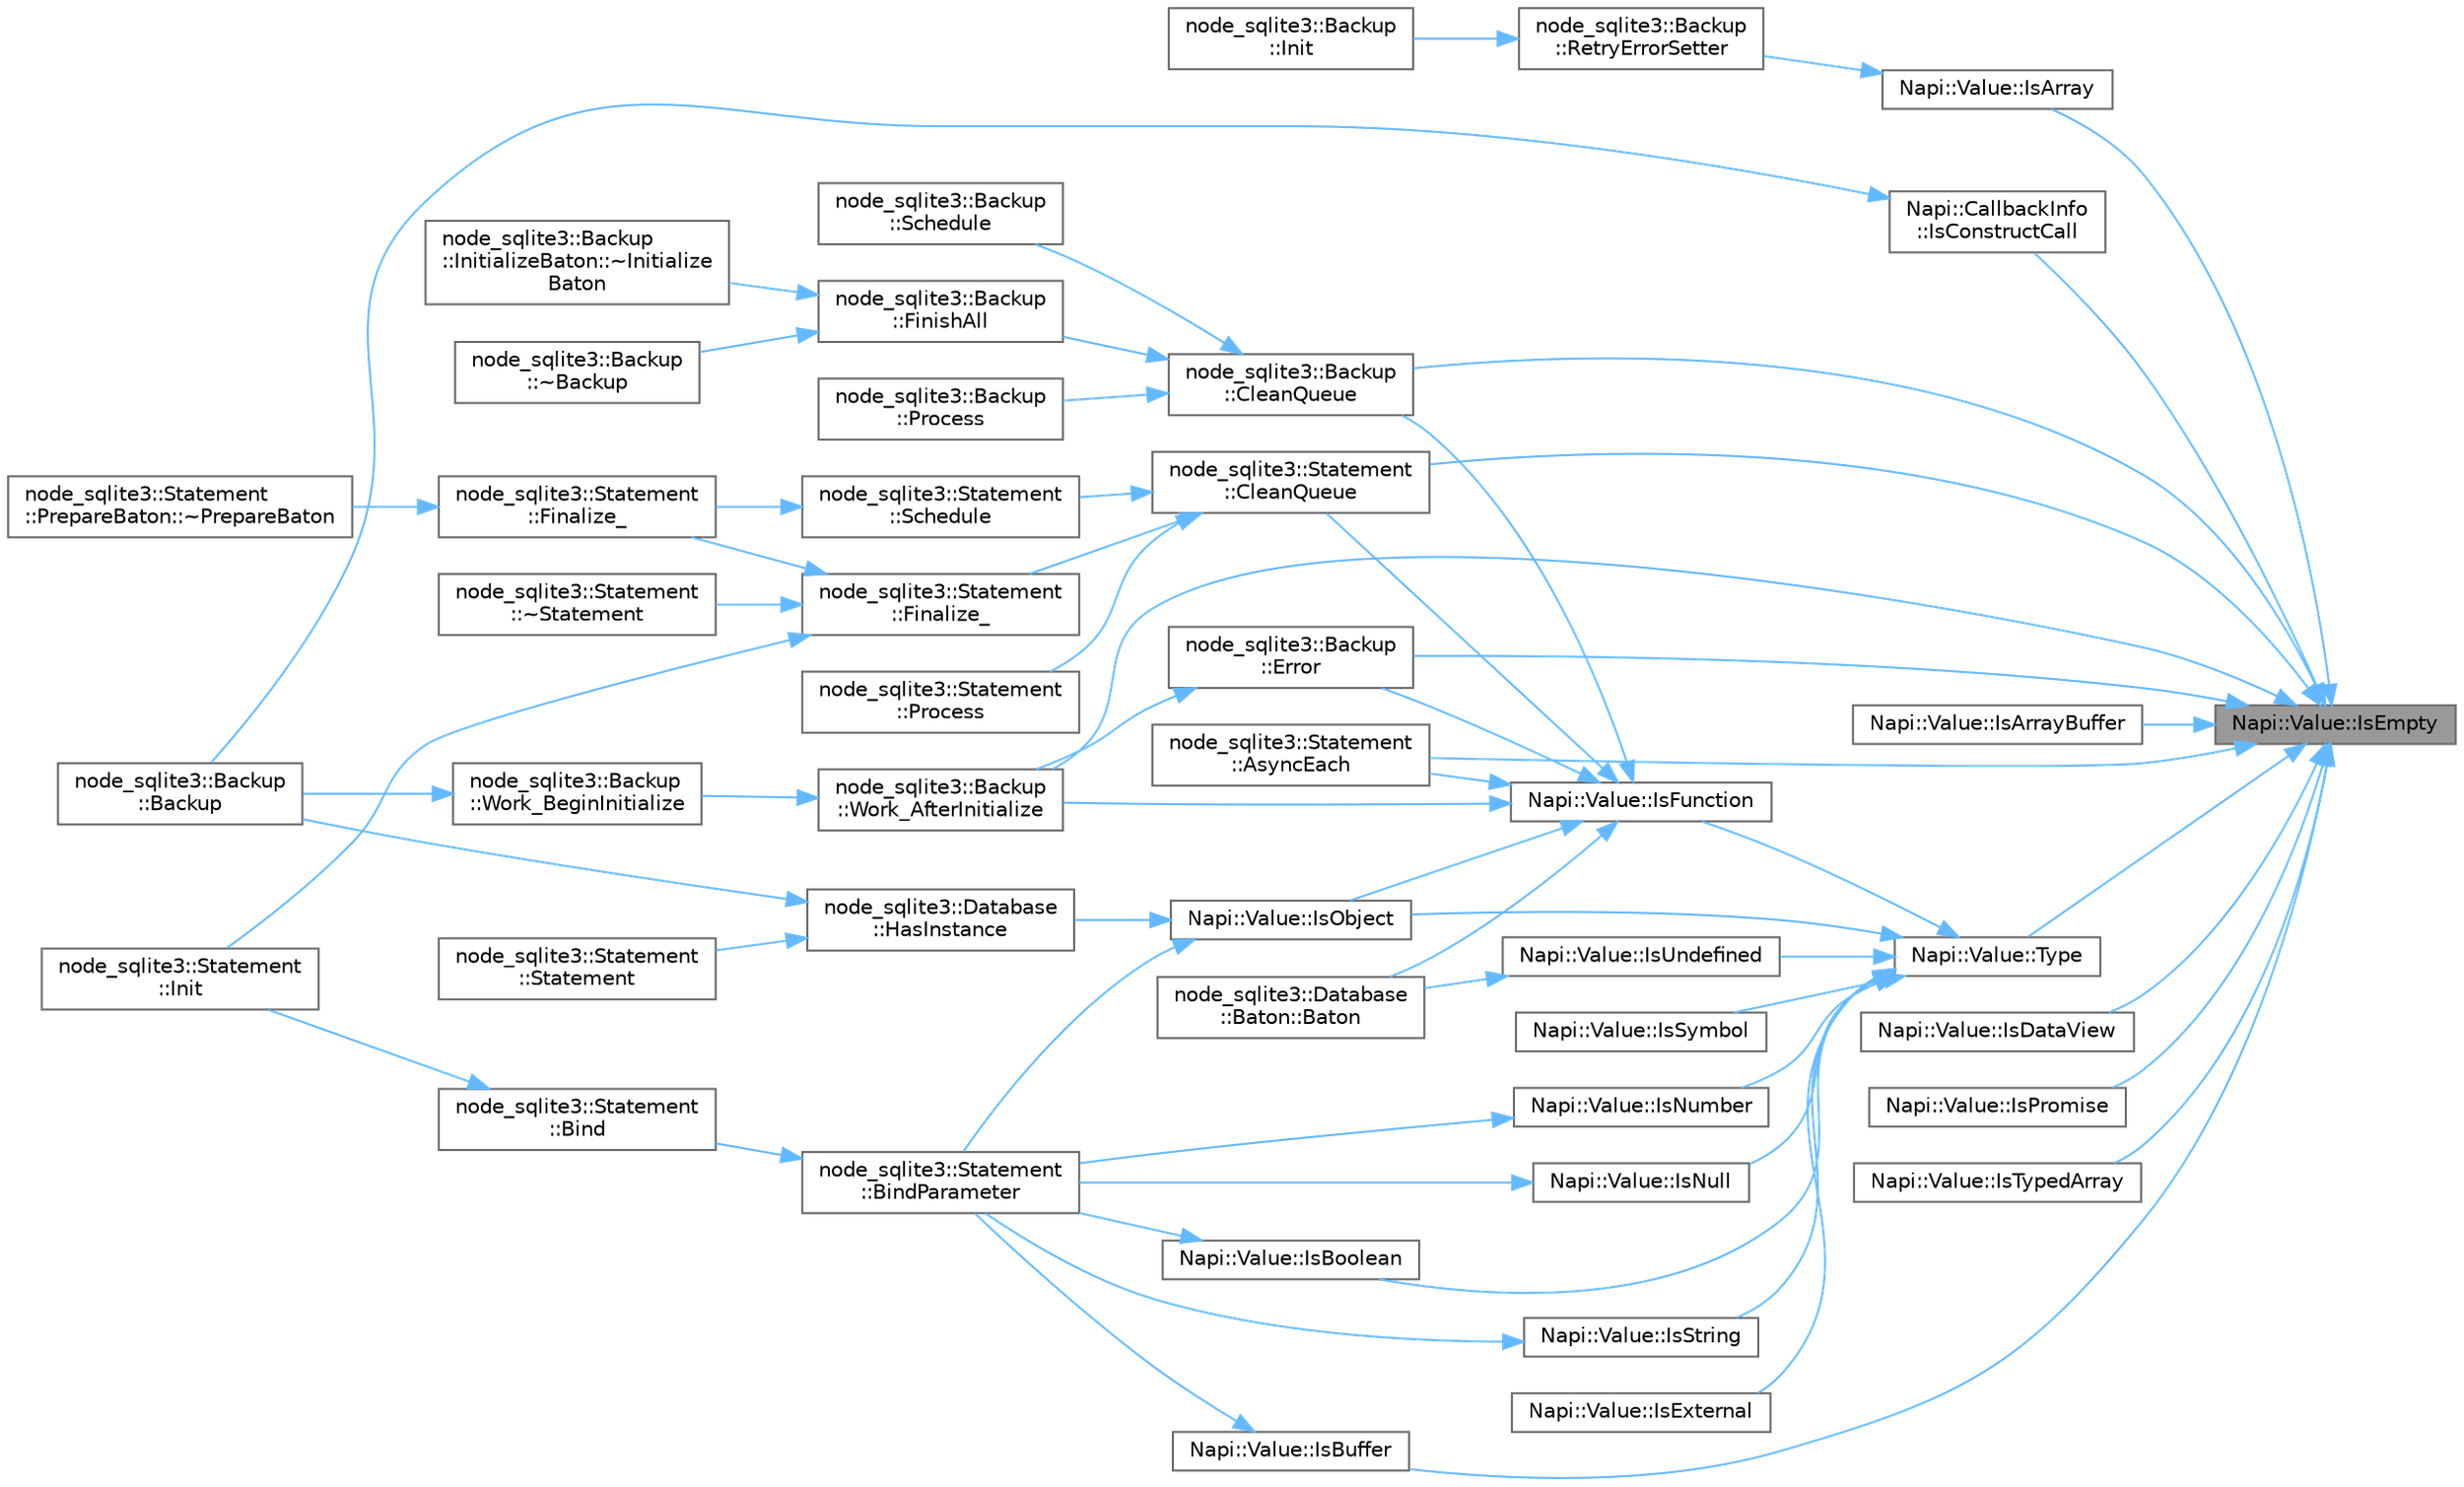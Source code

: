 digraph "Napi::Value::IsEmpty"
{
 // LATEX_PDF_SIZE
  bgcolor="transparent";
  edge [fontname=Helvetica,fontsize=10,labelfontname=Helvetica,labelfontsize=10];
  node [fontname=Helvetica,fontsize=10,shape=box,height=0.2,width=0.4];
  rankdir="RL";
  Node1 [id="Node000001",label="Napi::Value::IsEmpty",height=0.2,width=0.4,color="gray40", fillcolor="grey60", style="filled", fontcolor="black",tooltip=" "];
  Node1 -> Node2 [id="edge61_Node000001_Node000002",dir="back",color="steelblue1",style="solid",tooltip=" "];
  Node2 [id="Node000002",label="node_sqlite3::Statement\l::AsyncEach",height=0.2,width=0.4,color="grey40", fillcolor="white", style="filled",URL="$classnode__sqlite3_1_1_statement.html#ae23ecb3967888e48225dfa3a7a5fc51b",tooltip=" "];
  Node1 -> Node3 [id="edge62_Node000001_Node000003",dir="back",color="steelblue1",style="solid",tooltip=" "];
  Node3 [id="Node000003",label="node_sqlite3::Backup\l::CleanQueue",height=0.2,width=0.4,color="grey40", fillcolor="white", style="filled",URL="$classnode__sqlite3_1_1_backup.html#a8fdc61dd89b708dfe64a25db477313d6",tooltip=" "];
  Node3 -> Node4 [id="edge63_Node000003_Node000004",dir="back",color="steelblue1",style="solid",tooltip=" "];
  Node4 [id="Node000004",label="node_sqlite3::Backup\l::FinishAll",height=0.2,width=0.4,color="grey40", fillcolor="white", style="filled",URL="$classnode__sqlite3_1_1_backup.html#ae69f4ee2169853891d0e456944b39902",tooltip=" "];
  Node4 -> Node5 [id="edge64_Node000004_Node000005",dir="back",color="steelblue1",style="solid",tooltip=" "];
  Node5 [id="Node000005",label="node_sqlite3::Backup\l::~Backup",height=0.2,width=0.4,color="grey40", fillcolor="white", style="filled",URL="$classnode__sqlite3_1_1_backup.html#aa5119bce325526eeb978783137192c03",tooltip=" "];
  Node4 -> Node6 [id="edge65_Node000004_Node000006",dir="back",color="steelblue1",style="solid",tooltip=" "];
  Node6 [id="Node000006",label="node_sqlite3::Backup\l::InitializeBaton::~Initialize\lBaton",height=0.2,width=0.4,color="grey40", fillcolor="white", style="filled",URL="$structnode__sqlite3_1_1_backup_1_1_initialize_baton.html#a87961246882c466199f18f00ecc73450",tooltip=" "];
  Node3 -> Node7 [id="edge66_Node000003_Node000007",dir="back",color="steelblue1",style="solid",tooltip=" "];
  Node7 [id="Node000007",label="node_sqlite3::Backup\l::Process",height=0.2,width=0.4,color="grey40", fillcolor="white", style="filled",URL="$classnode__sqlite3_1_1_backup.html#acc50c7745f14e52174b99460f7290548",tooltip=" "];
  Node3 -> Node8 [id="edge67_Node000003_Node000008",dir="back",color="steelblue1",style="solid",tooltip=" "];
  Node8 [id="Node000008",label="node_sqlite3::Backup\l::Schedule",height=0.2,width=0.4,color="grey40", fillcolor="white", style="filled",URL="$classnode__sqlite3_1_1_backup.html#ae25b3f6e8152f0dd913ae8c5136892db",tooltip=" "];
  Node1 -> Node9 [id="edge68_Node000001_Node000009",dir="back",color="steelblue1",style="solid",tooltip=" "];
  Node9 [id="Node000009",label="node_sqlite3::Statement\l::CleanQueue",height=0.2,width=0.4,color="grey40", fillcolor="white", style="filled",URL="$classnode__sqlite3_1_1_statement.html#a46dbbfaebdd6b1384a7a81eb7bda834d",tooltip=" "];
  Node9 -> Node10 [id="edge69_Node000009_Node000010",dir="back",color="steelblue1",style="solid",tooltip=" "];
  Node10 [id="Node000010",label="node_sqlite3::Statement\l::Finalize_",height=0.2,width=0.4,color="grey40", fillcolor="white", style="filled",URL="$classnode__sqlite3_1_1_statement.html#a66a3160a30ee1843fa7f433872bba45f",tooltip=" "];
  Node10 -> Node11 [id="edge70_Node000010_Node000011",dir="back",color="steelblue1",style="solid",tooltip=" "];
  Node11 [id="Node000011",label="node_sqlite3::Statement\l::Finalize_",height=0.2,width=0.4,color="grey40", fillcolor="white", style="filled",URL="$classnode__sqlite3_1_1_statement.html#a7847c358d0e0f28b4e512a6e827b34b4",tooltip=" "];
  Node11 -> Node12 [id="edge71_Node000011_Node000012",dir="back",color="steelblue1",style="solid",tooltip=" "];
  Node12 [id="Node000012",label="node_sqlite3::Statement\l::PrepareBaton::~PrepareBaton",height=0.2,width=0.4,color="grey40", fillcolor="white", style="filled",URL="$structnode__sqlite3_1_1_statement_1_1_prepare_baton.html#ae11323bd2d44cdb52c92cd59a2c49e68",tooltip=" "];
  Node10 -> Node13 [id="edge72_Node000010_Node000013",dir="back",color="steelblue1",style="solid",tooltip=" "];
  Node13 [id="Node000013",label="node_sqlite3::Statement\l::Init",height=0.2,width=0.4,color="grey40", fillcolor="white", style="filled",URL="$classnode__sqlite3_1_1_statement.html#a167e7038d13728bab030a8206472b6ec",tooltip=" "];
  Node10 -> Node14 [id="edge73_Node000010_Node000014",dir="back",color="steelblue1",style="solid",tooltip=" "];
  Node14 [id="Node000014",label="node_sqlite3::Statement\l::~Statement",height=0.2,width=0.4,color="grey40", fillcolor="white", style="filled",URL="$classnode__sqlite3_1_1_statement.html#a251d02dc37a2d01897abb012c1a78a58",tooltip=" "];
  Node9 -> Node15 [id="edge74_Node000009_Node000015",dir="back",color="steelblue1",style="solid",tooltip=" "];
  Node15 [id="Node000015",label="node_sqlite3::Statement\l::Process",height=0.2,width=0.4,color="grey40", fillcolor="white", style="filled",URL="$classnode__sqlite3_1_1_statement.html#a5a5dd29a15ef0b520c2090a66ea171e8",tooltip=" "];
  Node9 -> Node16 [id="edge75_Node000009_Node000016",dir="back",color="steelblue1",style="solid",tooltip=" "];
  Node16 [id="Node000016",label="node_sqlite3::Statement\l::Schedule",height=0.2,width=0.4,color="grey40", fillcolor="white", style="filled",URL="$classnode__sqlite3_1_1_statement.html#aac131bf3323141eb3876061811d6c284",tooltip=" "];
  Node16 -> Node11 [id="edge76_Node000016_Node000011",dir="back",color="steelblue1",style="solid",tooltip=" "];
  Node1 -> Node17 [id="edge77_Node000001_Node000017",dir="back",color="steelblue1",style="solid",tooltip=" "];
  Node17 [id="Node000017",label="node_sqlite3::Backup\l::Error",height=0.2,width=0.4,color="grey40", fillcolor="white", style="filled",URL="$classnode__sqlite3_1_1_backup.html#a4ab0f85b24a88c2aa440e0e154170500",tooltip=" "];
  Node17 -> Node18 [id="edge78_Node000017_Node000018",dir="back",color="steelblue1",style="solid",tooltip=" "];
  Node18 [id="Node000018",label="node_sqlite3::Backup\l::Work_AfterInitialize",height=0.2,width=0.4,color="grey40", fillcolor="white", style="filled",URL="$classnode__sqlite3_1_1_backup.html#aaff5ffd911f81b727f8f98829a57c9fd",tooltip=" "];
  Node18 -> Node19 [id="edge79_Node000018_Node000019",dir="back",color="steelblue1",style="solid",tooltip=" "];
  Node19 [id="Node000019",label="node_sqlite3::Backup\l::Work_BeginInitialize",height=0.2,width=0.4,color="grey40", fillcolor="white", style="filled",URL="$classnode__sqlite3_1_1_backup.html#a5919f09e950761b2696afb57c4aac592",tooltip=" "];
  Node19 -> Node20 [id="edge80_Node000019_Node000020",dir="back",color="steelblue1",style="solid",tooltip=" "];
  Node20 [id="Node000020",label="node_sqlite3::Backup\l::Backup",height=0.2,width=0.4,color="grey40", fillcolor="white", style="filled",URL="$classnode__sqlite3_1_1_backup.html#a2f7c7f434b24b3f36f1f6aa9b3ef1fbc",tooltip=" "];
  Node1 -> Node21 [id="edge81_Node000001_Node000021",dir="back",color="steelblue1",style="solid",tooltip=" "];
  Node21 [id="Node000021",label="Napi::Value::IsArray",height=0.2,width=0.4,color="grey40", fillcolor="white", style="filled",URL="$class_napi_1_1_value.html#a5611708b6e0aacddb688a8dba6dc028d",tooltip="Tests if a value is a JavaScript array."];
  Node21 -> Node22 [id="edge82_Node000021_Node000022",dir="back",color="steelblue1",style="solid",tooltip=" "];
  Node22 [id="Node000022",label="node_sqlite3::Backup\l::RetryErrorSetter",height=0.2,width=0.4,color="grey40", fillcolor="white", style="filled",URL="$classnode__sqlite3_1_1_backup.html#aba66b6d7a2ce87718bc961533a1c22be",tooltip=" "];
  Node22 -> Node23 [id="edge83_Node000022_Node000023",dir="back",color="steelblue1",style="solid",tooltip=" "];
  Node23 [id="Node000023",label="node_sqlite3::Backup\l::Init",height=0.2,width=0.4,color="grey40", fillcolor="white", style="filled",URL="$classnode__sqlite3_1_1_backup.html#ae511b656411586039109b41428e3b4f1",tooltip=" "];
  Node1 -> Node24 [id="edge84_Node000001_Node000024",dir="back",color="steelblue1",style="solid",tooltip=" "];
  Node24 [id="Node000024",label="Napi::Value::IsArrayBuffer",height=0.2,width=0.4,color="grey40", fillcolor="white", style="filled",URL="$class_napi_1_1_value.html#a9beba019f6caf6cd8a8fe1f7ef23a1f4",tooltip="Tests if a value is a JavaScript array buffer."];
  Node1 -> Node25 [id="edge85_Node000001_Node000025",dir="back",color="steelblue1",style="solid",tooltip=" "];
  Node25 [id="Node000025",label="Napi::Value::IsBuffer",height=0.2,width=0.4,color="grey40", fillcolor="white", style="filled",URL="$class_napi_1_1_value.html#a7ae7ce9bb0c81e08285aa36f810b3257",tooltip="Tests if a value is a Node buffer."];
  Node25 -> Node26 [id="edge86_Node000025_Node000026",dir="back",color="steelblue1",style="solid",tooltip=" "];
  Node26 [id="Node000026",label="node_sqlite3::Statement\l::BindParameter",height=0.2,width=0.4,color="grey40", fillcolor="white", style="filled",URL="$classnode__sqlite3_1_1_statement.html#ad8cc5e99e8296a07db48bbb1678050b1",tooltip=" "];
  Node26 -> Node27 [id="edge87_Node000026_Node000027",dir="back",color="steelblue1",style="solid",tooltip=" "];
  Node27 [id="Node000027",label="node_sqlite3::Statement\l::Bind",height=0.2,width=0.4,color="grey40", fillcolor="white", style="filled",URL="$classnode__sqlite3_1_1_statement.html#a3329249cd95736fe74f2ae1ff6e846ec",tooltip=" "];
  Node27 -> Node13 [id="edge88_Node000027_Node000013",dir="back",color="steelblue1",style="solid",tooltip=" "];
  Node1 -> Node28 [id="edge89_Node000001_Node000028",dir="back",color="steelblue1",style="solid",tooltip=" "];
  Node28 [id="Node000028",label="Napi::CallbackInfo\l::IsConstructCall",height=0.2,width=0.4,color="grey40", fillcolor="white", style="filled",URL="$class_napi_1_1_callback_info.html#a5d959854b606ac5de2db6b59f9b6bce5",tooltip=" "];
  Node28 -> Node20 [id="edge90_Node000028_Node000020",dir="back",color="steelblue1",style="solid",tooltip=" "];
  Node1 -> Node29 [id="edge91_Node000001_Node000029",dir="back",color="steelblue1",style="solid",tooltip=" "];
  Node29 [id="Node000029",label="Napi::Value::IsDataView",height=0.2,width=0.4,color="grey40", fillcolor="white", style="filled",URL="$class_napi_1_1_value.html#abf010c00f7c2e5d65f29740bf4483209",tooltip="Tests if a value is a JavaScript data view."];
  Node1 -> Node30 [id="edge92_Node000001_Node000030",dir="back",color="steelblue1",style="solid",tooltip=" "];
  Node30 [id="Node000030",label="Napi::Value::IsPromise",height=0.2,width=0.4,color="grey40", fillcolor="white", style="filled",URL="$class_napi_1_1_value.html#ac4cdad6473b6d31a671a98318fa28e86",tooltip="Tests if a value is a JavaScript promise."];
  Node1 -> Node31 [id="edge93_Node000001_Node000031",dir="back",color="steelblue1",style="solid",tooltip=" "];
  Node31 [id="Node000031",label="Napi::Value::IsTypedArray",height=0.2,width=0.4,color="grey40", fillcolor="white", style="filled",URL="$class_napi_1_1_value.html#a23ebf28e327e5e67378efb06b0237e07",tooltip="Tests if a value is a JavaScript typed array."];
  Node1 -> Node32 [id="edge94_Node000001_Node000032",dir="back",color="steelblue1",style="solid",tooltip=" "];
  Node32 [id="Node000032",label="Napi::Value::Type",height=0.2,width=0.4,color="grey40", fillcolor="white", style="filled",URL="$class_napi_1_1_value.html#a5da2e4f1a5a6b237159c4cfbd0866281",tooltip="Gets the type of the value."];
  Node32 -> Node33 [id="edge95_Node000032_Node000033",dir="back",color="steelblue1",style="solid",tooltip=" "];
  Node33 [id="Node000033",label="Napi::Value::IsBoolean",height=0.2,width=0.4,color="grey40", fillcolor="white", style="filled",URL="$class_napi_1_1_value.html#ae876a79e6ac45840cb76fbdb5d5f0e71",tooltip="Tests if a value is a JavaScript boolean."];
  Node33 -> Node26 [id="edge96_Node000033_Node000026",dir="back",color="steelblue1",style="solid",tooltip=" "];
  Node32 -> Node34 [id="edge97_Node000032_Node000034",dir="back",color="steelblue1",style="solid",tooltip=" "];
  Node34 [id="Node000034",label="Napi::Value::IsExternal",height=0.2,width=0.4,color="grey40", fillcolor="white", style="filled",URL="$class_napi_1_1_value.html#aedb256ac2a1e0c1aee11cc966579e81f",tooltip="Tests if a value is a pointer to external data."];
  Node32 -> Node35 [id="edge98_Node000032_Node000035",dir="back",color="steelblue1",style="solid",tooltip=" "];
  Node35 [id="Node000035",label="Napi::Value::IsFunction",height=0.2,width=0.4,color="grey40", fillcolor="white", style="filled",URL="$class_napi_1_1_value.html#ae8a76974575d2a58c7aa69e43b6bc70a",tooltip="Tests if a value is a JavaScript function."];
  Node35 -> Node2 [id="edge99_Node000035_Node000002",dir="back",color="steelblue1",style="solid",tooltip=" "];
  Node35 -> Node36 [id="edge100_Node000035_Node000036",dir="back",color="steelblue1",style="solid",tooltip=" "];
  Node36 [id="Node000036",label="node_sqlite3::Database\l::Baton::Baton",height=0.2,width=0.4,color="grey40", fillcolor="white", style="filled",URL="$structnode__sqlite3_1_1_database_1_1_baton.html#aa16564fb2a426fcb8927c60ba1e5c364",tooltip=" "];
  Node35 -> Node3 [id="edge101_Node000035_Node000003",dir="back",color="steelblue1",style="solid",tooltip=" "];
  Node35 -> Node9 [id="edge102_Node000035_Node000009",dir="back",color="steelblue1",style="solid",tooltip=" "];
  Node35 -> Node17 [id="edge103_Node000035_Node000017",dir="back",color="steelblue1",style="solid",tooltip=" "];
  Node35 -> Node37 [id="edge104_Node000035_Node000037",dir="back",color="steelblue1",style="solid",tooltip=" "];
  Node37 [id="Node000037",label="Napi::Value::IsObject",height=0.2,width=0.4,color="grey40", fillcolor="white", style="filled",URL="$class_napi_1_1_value.html#ae5bd652acc39256b28fe89e23720c164",tooltip="Tests if a value is a JavaScript object."];
  Node37 -> Node26 [id="edge105_Node000037_Node000026",dir="back",color="steelblue1",style="solid",tooltip=" "];
  Node37 -> Node38 [id="edge106_Node000037_Node000038",dir="back",color="steelblue1",style="solid",tooltip=" "];
  Node38 [id="Node000038",label="node_sqlite3::Database\l::HasInstance",height=0.2,width=0.4,color="grey40", fillcolor="white", style="filled",URL="$classnode__sqlite3_1_1_database.html#ae0f3eaca6a75e3a7c4c7683a6e1d1da3",tooltip=" "];
  Node38 -> Node20 [id="edge107_Node000038_Node000020",dir="back",color="steelblue1",style="solid",tooltip=" "];
  Node38 -> Node39 [id="edge108_Node000038_Node000039",dir="back",color="steelblue1",style="solid",tooltip=" "];
  Node39 [id="Node000039",label="node_sqlite3::Statement\l::Statement",height=0.2,width=0.4,color="grey40", fillcolor="white", style="filled",URL="$classnode__sqlite3_1_1_statement.html#a44a25df6ae24c70d0a13279687113666",tooltip=" "];
  Node35 -> Node18 [id="edge109_Node000035_Node000018",dir="back",color="steelblue1",style="solid",tooltip=" "];
  Node32 -> Node40 [id="edge110_Node000032_Node000040",dir="back",color="steelblue1",style="solid",tooltip=" "];
  Node40 [id="Node000040",label="Napi::Value::IsNull",height=0.2,width=0.4,color="grey40", fillcolor="white", style="filled",URL="$class_napi_1_1_value.html#adc11fc44a7ee5204535387369f1fa787",tooltip="Tests if a value is a null JavaScript value."];
  Node40 -> Node26 [id="edge111_Node000040_Node000026",dir="back",color="steelblue1",style="solid",tooltip=" "];
  Node32 -> Node41 [id="edge112_Node000032_Node000041",dir="back",color="steelblue1",style="solid",tooltip=" "];
  Node41 [id="Node000041",label="Napi::Value::IsNumber",height=0.2,width=0.4,color="grey40", fillcolor="white", style="filled",URL="$class_napi_1_1_value.html#a55b70b6e71b4e3eb5eda4ef6da44fb61",tooltip="Tests if a value is a JavaScript number."];
  Node41 -> Node26 [id="edge113_Node000041_Node000026",dir="back",color="steelblue1",style="solid",tooltip=" "];
  Node32 -> Node37 [id="edge114_Node000032_Node000037",dir="back",color="steelblue1",style="solid",tooltip=" "];
  Node32 -> Node42 [id="edge115_Node000032_Node000042",dir="back",color="steelblue1",style="solid",tooltip=" "];
  Node42 [id="Node000042",label="Napi::Value::IsString",height=0.2,width=0.4,color="grey40", fillcolor="white", style="filled",URL="$class_napi_1_1_value.html#a4f62ef1c00bdd6ec33ef6bc53bd40954",tooltip="Tests if a value is a JavaScript string."];
  Node42 -> Node26 [id="edge116_Node000042_Node000026",dir="back",color="steelblue1",style="solid",tooltip=" "];
  Node32 -> Node43 [id="edge117_Node000032_Node000043",dir="back",color="steelblue1",style="solid",tooltip=" "];
  Node43 [id="Node000043",label="Napi::Value::IsSymbol",height=0.2,width=0.4,color="grey40", fillcolor="white", style="filled",URL="$class_napi_1_1_value.html#aece440d4ba60f726044bf590a26f18e9",tooltip="Tests if a value is a JavaScript symbol."];
  Node32 -> Node44 [id="edge118_Node000032_Node000044",dir="back",color="steelblue1",style="solid",tooltip=" "];
  Node44 [id="Node000044",label="Napi::Value::IsUndefined",height=0.2,width=0.4,color="grey40", fillcolor="white", style="filled",URL="$class_napi_1_1_value.html#ac67d471b3773d6458cb1587acb105882",tooltip="Tests if a value is an undefined JavaScript value."];
  Node44 -> Node36 [id="edge119_Node000044_Node000036",dir="back",color="steelblue1",style="solid",tooltip=" "];
  Node1 -> Node18 [id="edge120_Node000001_Node000018",dir="back",color="steelblue1",style="solid",tooltip=" "];
}
